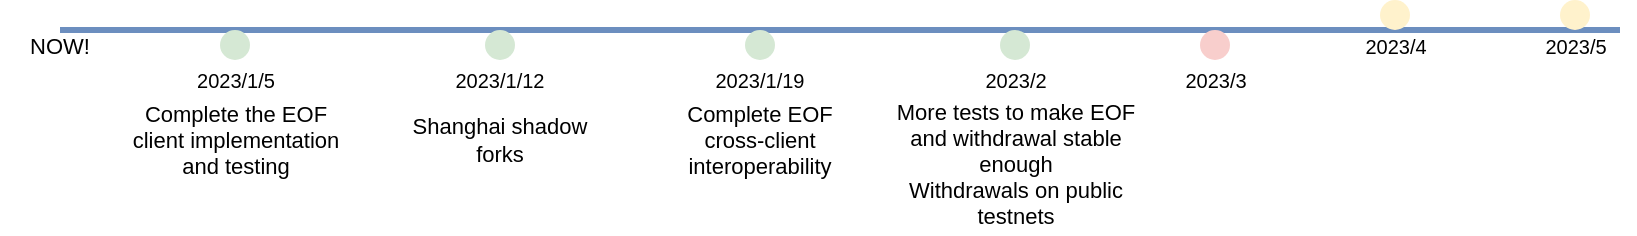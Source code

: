<mxfile version="20.7.4" type="github">
  <diagram id="aM58DmTbeHT4zwiKfn0c" name="Page-1">
    <mxGraphModel dx="1454" dy="389" grid="1" gridSize="10" guides="1" tooltips="1" connect="1" arrows="1" fold="1" page="1" pageScale="1" pageWidth="850" pageHeight="1100" math="0" shadow="0">
      <root>
        <mxCell id="0" />
        <mxCell id="1" parent="0" />
        <mxCell id="ie1rnZPizhehG04Gj-0B-1" value="" style="endArrow=none;html=1;rounded=0;strokeWidth=3;fillColor=#dae8fc;strokeColor=#6c8ebf;" edge="1" parent="1">
          <mxGeometry width="50" height="50" relative="1" as="geometry">
            <mxPoint x="-30" y="380" as="sourcePoint" />
            <mxPoint x="750" y="380" as="targetPoint" />
          </mxGeometry>
        </mxCell>
        <mxCell id="ie1rnZPizhehG04Gj-0B-2" value="" style="ellipse;whiteSpace=wrap;html=1;aspect=fixed;fillColor=#d5e8d4;strokeColor=none;" vertex="1" parent="1">
          <mxGeometry x="50" y="380" width="15" height="15" as="geometry" />
        </mxCell>
        <mxCell id="ie1rnZPizhehG04Gj-0B-10" value="" style="ellipse;whiteSpace=wrap;html=1;aspect=fixed;fillColor=#d5e8d4;strokeColor=none;" vertex="1" parent="1">
          <mxGeometry x="182.5" y="380" width="15" height="15" as="geometry" />
        </mxCell>
        <mxCell id="ie1rnZPizhehG04Gj-0B-11" value="" style="ellipse;whiteSpace=wrap;html=1;aspect=fixed;fillColor=#d5e8d4;strokeColor=none;" vertex="1" parent="1">
          <mxGeometry x="312.5" y="380" width="15" height="15" as="geometry" />
        </mxCell>
        <mxCell id="ie1rnZPizhehG04Gj-0B-12" value="" style="ellipse;whiteSpace=wrap;html=1;aspect=fixed;fillColor=#d5e8d4;strokeColor=none;" vertex="1" parent="1">
          <mxGeometry x="440" y="380" width="15" height="15" as="geometry" />
        </mxCell>
        <mxCell id="ie1rnZPizhehG04Gj-0B-13" value="" style="ellipse;whiteSpace=wrap;html=1;aspect=fixed;fillColor=#f8cecc;strokeColor=none;" vertex="1" parent="1">
          <mxGeometry x="540" y="380" width="15" height="15" as="geometry" />
        </mxCell>
        <mxCell id="ie1rnZPizhehG04Gj-0B-14" value="" style="ellipse;whiteSpace=wrap;html=1;aspect=fixed;fillColor=#fff2cc;strokeColor=none;" vertex="1" parent="1">
          <mxGeometry x="630" y="365" width="15" height="15" as="geometry" />
        </mxCell>
        <mxCell id="ie1rnZPizhehG04Gj-0B-15" value="" style="ellipse;whiteSpace=wrap;html=1;aspect=fixed;fillColor=#fff2cc;strokeColor=none;" vertex="1" parent="1">
          <mxGeometry x="720" y="365" width="15" height="15" as="geometry" />
        </mxCell>
        <mxCell id="ie1rnZPizhehG04Gj-0B-16" value="&lt;font style=&quot;font-size: 10px;&quot;&gt;2023/1/5&lt;/font&gt;" style="text;html=1;strokeColor=none;fillColor=none;align=center;verticalAlign=middle;whiteSpace=wrap;rounded=0;" vertex="1" parent="1">
          <mxGeometry x="27.5" y="390" width="60" height="30" as="geometry" />
        </mxCell>
        <mxCell id="ie1rnZPizhehG04Gj-0B-17" value="&lt;font style=&quot;font-size: 10px;&quot;&gt;2023/1/12&lt;br&gt;&lt;/font&gt;" style="text;html=1;strokeColor=none;fillColor=none;align=center;verticalAlign=middle;whiteSpace=wrap;rounded=0;" vertex="1" parent="1">
          <mxGeometry x="160" y="390" width="60" height="30" as="geometry" />
        </mxCell>
        <mxCell id="ie1rnZPizhehG04Gj-0B-18" value="&lt;font style=&quot;font-size: 10px;&quot;&gt;2023/1/19&lt;br&gt;&lt;/font&gt;" style="text;html=1;strokeColor=none;fillColor=none;align=center;verticalAlign=middle;whiteSpace=wrap;rounded=0;" vertex="1" parent="1">
          <mxGeometry x="290" y="390" width="60" height="30" as="geometry" />
        </mxCell>
        <mxCell id="ie1rnZPizhehG04Gj-0B-19" value="&lt;font style=&quot;font-size: 10px;&quot;&gt;2023/2&lt;br&gt;&lt;/font&gt;" style="text;html=1;strokeColor=none;fillColor=none;align=center;verticalAlign=middle;whiteSpace=wrap;rounded=0;" vertex="1" parent="1">
          <mxGeometry x="417.5" y="390" width="60" height="30" as="geometry" />
        </mxCell>
        <mxCell id="ie1rnZPizhehG04Gj-0B-20" value="&lt;font style=&quot;font-size: 10px;&quot;&gt;2023/3&lt;br&gt;&lt;/font&gt;" style="text;html=1;strokeColor=none;fillColor=none;align=center;verticalAlign=middle;whiteSpace=wrap;rounded=0;" vertex="1" parent="1">
          <mxGeometry x="517.5" y="390" width="60" height="30" as="geometry" />
        </mxCell>
        <mxCell id="ie1rnZPizhehG04Gj-0B-21" value="&lt;font style=&quot;font-size: 10px;&quot;&gt;2023/4&lt;br&gt;&lt;/font&gt;" style="text;html=1;strokeColor=none;fillColor=none;align=center;verticalAlign=middle;whiteSpace=wrap;rounded=0;" vertex="1" parent="1">
          <mxGeometry x="607.5" y="372.5" width="60" height="30" as="geometry" />
        </mxCell>
        <mxCell id="ie1rnZPizhehG04Gj-0B-22" value="&lt;font style=&quot;font-size: 10px;&quot;&gt;2023/5&lt;br&gt;&lt;/font&gt;" style="text;html=1;strokeColor=none;fillColor=none;align=center;verticalAlign=middle;whiteSpace=wrap;rounded=0;" vertex="1" parent="1">
          <mxGeometry x="697.5" y="372.5" width="60" height="30" as="geometry" />
        </mxCell>
        <mxCell id="ie1rnZPizhehG04Gj-0B-24" value="&lt;font style=&quot;font-size: 11px;&quot;&gt;Complete the EOF client implementation and testing&lt;/font&gt;" style="text;html=1;strokeColor=none;fillColor=none;align=center;verticalAlign=middle;whiteSpace=wrap;rounded=0;fontSize=10;" vertex="1" parent="1">
          <mxGeometry x="2.5" y="420" width="110" height="30" as="geometry" />
        </mxCell>
        <mxCell id="ie1rnZPizhehG04Gj-0B-25" value="NOW!" style="text;html=1;strokeColor=none;fillColor=none;align=center;verticalAlign=middle;whiteSpace=wrap;rounded=0;fontSize=11;" vertex="1" parent="1">
          <mxGeometry x="-60" y="372.5" width="60" height="30" as="geometry" />
        </mxCell>
        <mxCell id="ie1rnZPizhehG04Gj-0B-27" value="&lt;font style=&quot;font-size: 11px;&quot;&gt;Shanghai shadow forks&lt;/font&gt;" style="text;html=1;strokeColor=none;fillColor=none;align=center;verticalAlign=middle;whiteSpace=wrap;rounded=0;fontSize=10;" vertex="1" parent="1">
          <mxGeometry x="135" y="420" width="110" height="30" as="geometry" />
        </mxCell>
        <mxCell id="ie1rnZPizhehG04Gj-0B-28" value="&lt;font style=&quot;font-size: 11px;&quot;&gt;Complete EOF cross-client interoperability&lt;/font&gt;" style="text;html=1;strokeColor=none;fillColor=none;align=center;verticalAlign=middle;whiteSpace=wrap;rounded=0;fontSize=10;" vertex="1" parent="1">
          <mxGeometry x="270" y="420" width="100" height="30" as="geometry" />
        </mxCell>
        <mxCell id="ie1rnZPizhehG04Gj-0B-29" value="&lt;div&gt;More tests to make EOF and withdrawal stable enough&lt;/div&gt;&lt;div&gt;Withdrawals on public testnets&lt;/div&gt;" style="text;html=1;strokeColor=none;fillColor=none;align=center;verticalAlign=middle;whiteSpace=wrap;rounded=0;fontSize=11;" vertex="1" parent="1">
          <mxGeometry x="382.5" y="412" width="130" height="70" as="geometry" />
        </mxCell>
      </root>
    </mxGraphModel>
  </diagram>
</mxfile>
